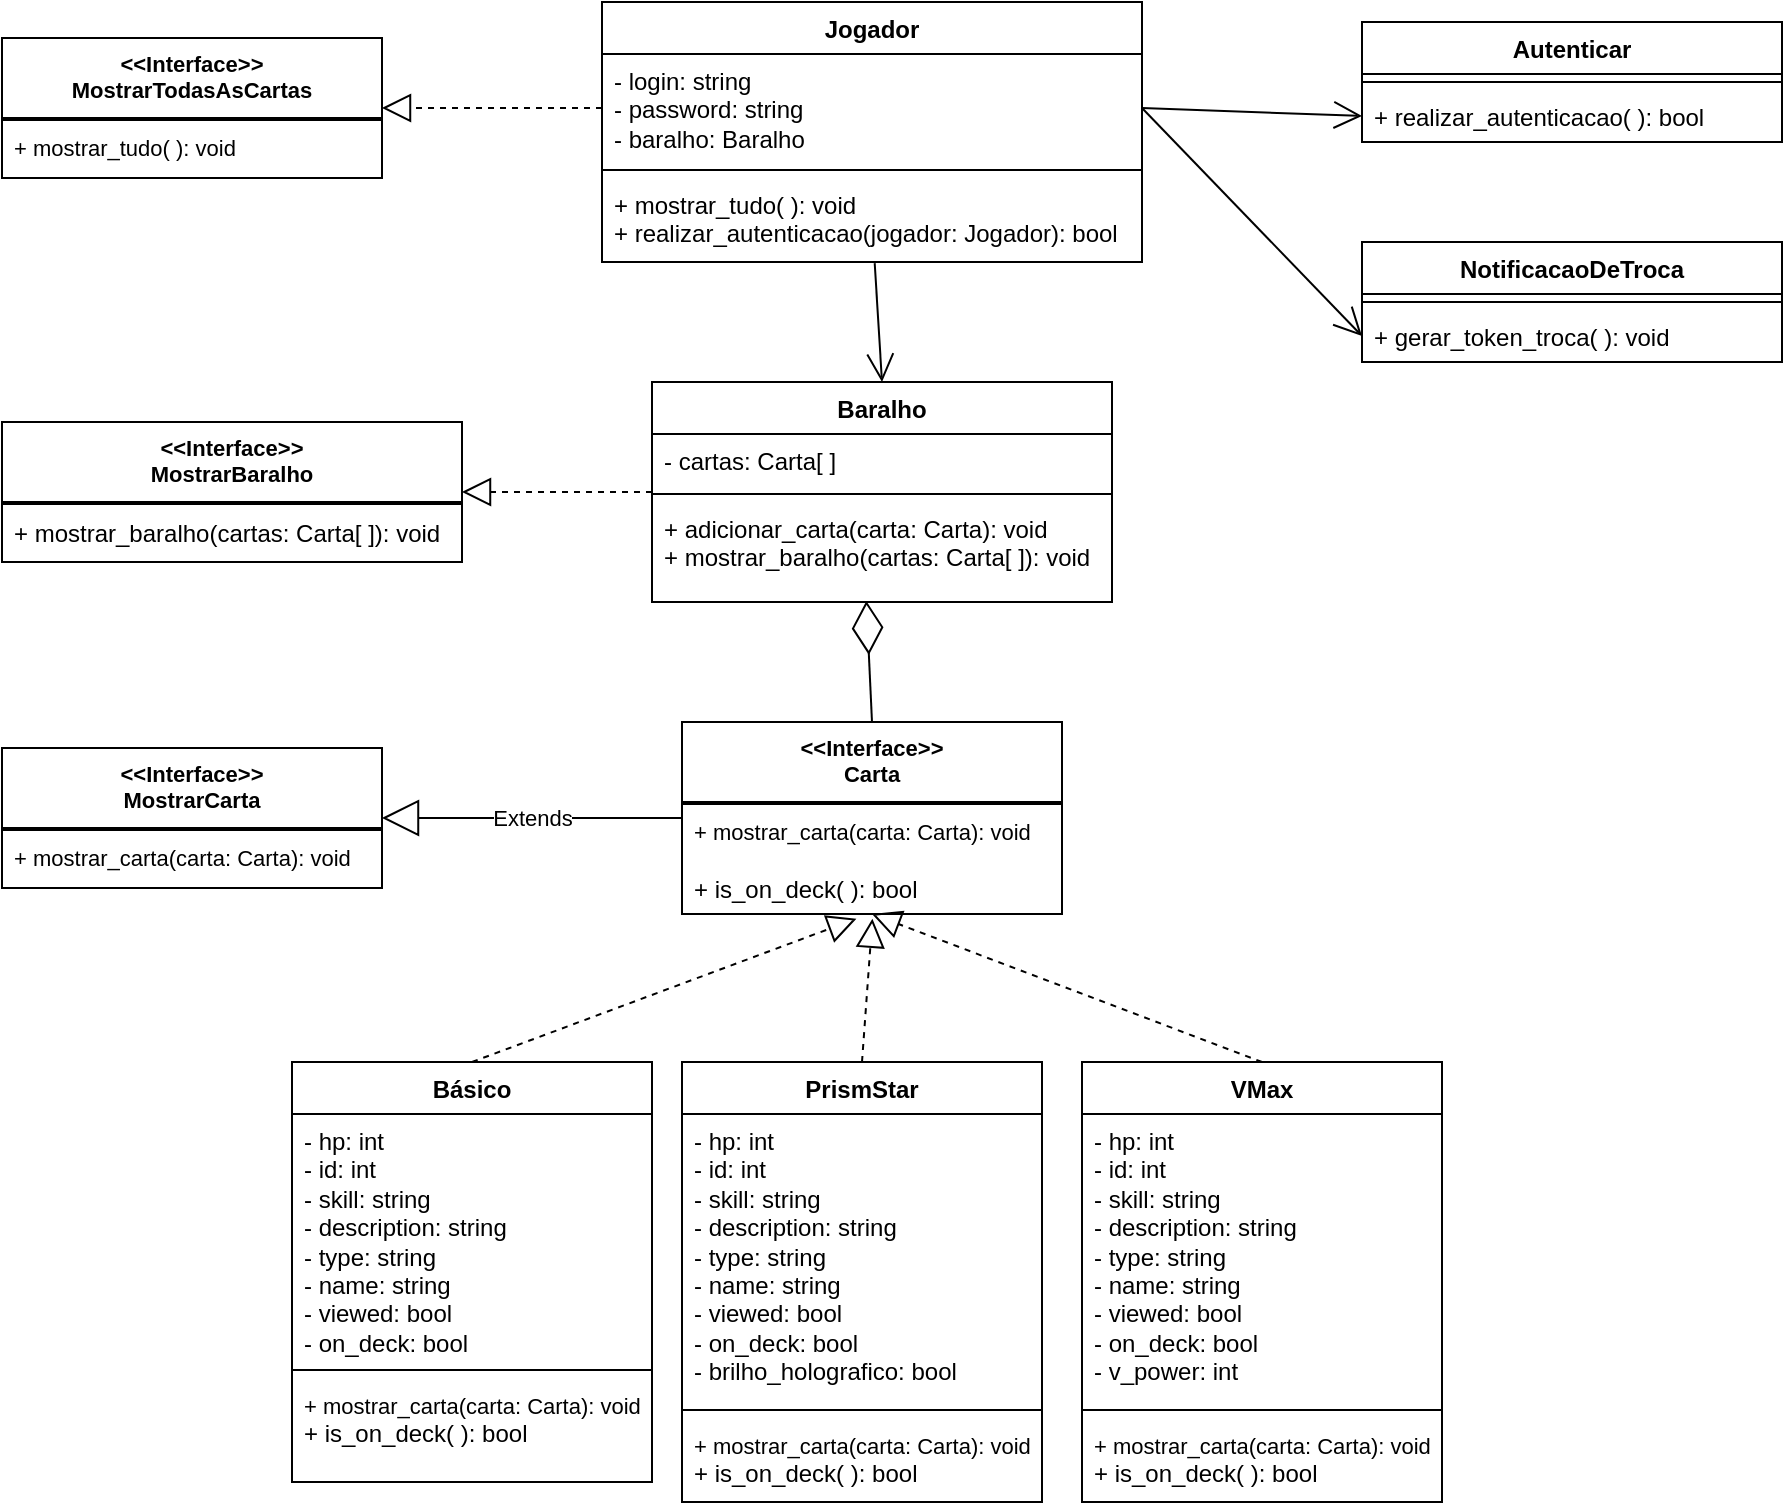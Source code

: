 <mxfile version="26.2.12" pages="2">
  <diagram id="ICe60Vcaf5BWEfbtS2US" name="Página-2">
    <mxGraphModel grid="1" page="1" gridSize="10" guides="1" tooltips="1" connect="1" arrows="1" fold="1" pageScale="1" pageWidth="827" pageHeight="1169" math="0" shadow="0">
      <root>
        <mxCell id="0" />
        <mxCell id="1" parent="0" />
        <mxCell id="o7L1IovqBsLoRN7PZMOg-1" value="&amp;lt;&amp;lt;Interface&amp;gt;&amp;gt;&lt;br&gt;MostrarCarta" style="swimlane;fontStyle=1;align=center;verticalAlign=top;childLayout=stackLayout;horizontal=1;startSize=40;horizontalStack=0;resizeParent=1;resizeParentMax=0;resizeLast=0;collapsible=1;marginBottom=0;whiteSpace=wrap;html=1;fontFamily=Helvetica;fontSize=11;fontColor=default;labelBackgroundColor=default;" vertex="1" parent="1">
          <mxGeometry x="100" y="1123" width="190" height="70" as="geometry" />
        </mxCell>
        <mxCell id="o7L1IovqBsLoRN7PZMOg-2" value="" style="line;strokeWidth=1;fillColor=none;align=left;verticalAlign=middle;spacingTop=-1;spacingLeft=3;spacingRight=3;rotatable=0;labelPosition=right;points=[];portConstraint=eastwest;strokeColor=inherit;fontFamily=Helvetica;fontSize=11;fontColor=default;labelBackgroundColor=default;" vertex="1" parent="o7L1IovqBsLoRN7PZMOg-1">
          <mxGeometry y="40" width="190" height="2" as="geometry" />
        </mxCell>
        <mxCell id="o7L1IovqBsLoRN7PZMOg-3" value="+ mostrar_carta(carta: Carta): void" style="text;strokeColor=none;fillColor=none;align=left;verticalAlign=top;spacingLeft=4;spacingRight=4;overflow=hidden;rotatable=0;points=[[0,0.5],[1,0.5]];portConstraint=eastwest;whiteSpace=wrap;html=1;fontFamily=Helvetica;fontSize=11;fontColor=default;labelBackgroundColor=default;" vertex="1" parent="o7L1IovqBsLoRN7PZMOg-1">
          <mxGeometry y="42" width="190" height="28" as="geometry" />
        </mxCell>
        <mxCell id="o7L1IovqBsLoRN7PZMOg-4" value="&amp;lt;&amp;lt;Interface&amp;gt;&amp;gt;&lt;br&gt;Carta" style="swimlane;fontStyle=1;align=center;verticalAlign=top;childLayout=stackLayout;horizontal=1;startSize=40;horizontalStack=0;resizeParent=1;resizeParentMax=0;resizeLast=0;collapsible=1;marginBottom=0;whiteSpace=wrap;html=1;fontFamily=Helvetica;fontSize=11;fontColor=default;labelBackgroundColor=default;" vertex="1" parent="1">
          <mxGeometry x="440" y="1110" width="190" height="96" as="geometry" />
        </mxCell>
        <mxCell id="o7L1IovqBsLoRN7PZMOg-5" value="" style="line;strokeWidth=1;fillColor=none;align=left;verticalAlign=middle;spacingTop=-1;spacingLeft=3;spacingRight=3;rotatable=0;labelPosition=right;points=[];portConstraint=eastwest;strokeColor=inherit;fontFamily=Helvetica;fontSize=11;fontColor=default;labelBackgroundColor=default;" vertex="1" parent="o7L1IovqBsLoRN7PZMOg-4">
          <mxGeometry y="40" width="190" height="2" as="geometry" />
        </mxCell>
        <mxCell id="o7L1IovqBsLoRN7PZMOg-6" value="+ mostrar_carta(carta: Carta): void" style="text;strokeColor=none;fillColor=none;align=left;verticalAlign=top;spacingLeft=4;spacingRight=4;overflow=hidden;rotatable=0;points=[[0,0.5],[1,0.5]];portConstraint=eastwest;whiteSpace=wrap;html=1;fontFamily=Helvetica;fontSize=11;fontColor=default;labelBackgroundColor=default;" vertex="1" parent="o7L1IovqBsLoRN7PZMOg-4">
          <mxGeometry y="42" width="190" height="28" as="geometry" />
        </mxCell>
        <mxCell id="tdboWui-0qcQyiaXPuZH-1" value="+ is_on_deck( ): bool" style="text;strokeColor=none;fillColor=none;align=left;verticalAlign=top;spacingLeft=4;spacingRight=4;overflow=hidden;rotatable=0;points=[[0,0.5],[1,0.5]];portConstraint=eastwest;whiteSpace=wrap;html=1;" vertex="1" parent="o7L1IovqBsLoRN7PZMOg-4">
          <mxGeometry y="70" width="190" height="26" as="geometry" />
        </mxCell>
        <mxCell id="o7L1IovqBsLoRN7PZMOg-7" value="PrismStar" style="swimlane;fontStyle=1;align=center;verticalAlign=top;childLayout=stackLayout;horizontal=1;startSize=26;horizontalStack=0;resizeParent=1;resizeParentMax=0;resizeLast=0;collapsible=1;marginBottom=0;whiteSpace=wrap;html=1;" vertex="1" parent="1">
          <mxGeometry x="440" y="1280" width="180" height="220" as="geometry" />
        </mxCell>
        <mxCell id="o7L1IovqBsLoRN7PZMOg-8" value="&lt;div&gt;- hp: int&lt;/div&gt;&lt;div&gt;- id: int&lt;br&gt;&lt;div&gt;- skill: string&lt;/div&gt;&lt;div&gt;- description: string&lt;/div&gt;&lt;div&gt;- type: string&lt;/div&gt;&lt;div&gt;- name: string&lt;/div&gt;&lt;div&gt;- viewed: bool&lt;/div&gt;&lt;div&gt;- on_deck: bool&lt;/div&gt;&lt;/div&gt;- brilho_holografico: bool" style="text;strokeColor=none;fillColor=none;align=left;verticalAlign=top;spacingLeft=4;spacingRight=4;overflow=hidden;rotatable=0;points=[[0,0.5],[1,0.5]];portConstraint=eastwest;whiteSpace=wrap;html=1;" vertex="1" parent="o7L1IovqBsLoRN7PZMOg-7">
          <mxGeometry y="26" width="180" height="144" as="geometry" />
        </mxCell>
        <mxCell id="o7L1IovqBsLoRN7PZMOg-9" value="" style="line;strokeWidth=1;fillColor=none;align=left;verticalAlign=middle;spacingTop=-1;spacingLeft=3;spacingRight=3;rotatable=0;labelPosition=right;points=[];portConstraint=eastwest;strokeColor=inherit;" vertex="1" parent="o7L1IovqBsLoRN7PZMOg-7">
          <mxGeometry y="170" width="180" height="8" as="geometry" />
        </mxCell>
        <mxCell id="o7L1IovqBsLoRN7PZMOg-10" value="&lt;span style=&quot;font-size: 11px;&quot;&gt;+ mostrar_carta(carta: Carta): void&lt;/span&gt;&lt;div&gt;+ is_on_deck( ): bool&lt;span style=&quot;font-size: 11px;&quot;&gt;&lt;/span&gt;&lt;/div&gt;" style="text;strokeColor=none;fillColor=none;align=left;verticalAlign=top;spacingLeft=4;spacingRight=4;overflow=hidden;rotatable=0;points=[[0,0.5],[1,0.5]];portConstraint=eastwest;whiteSpace=wrap;html=1;" vertex="1" parent="o7L1IovqBsLoRN7PZMOg-7">
          <mxGeometry y="178" width="180" height="42" as="geometry" />
        </mxCell>
        <mxCell id="o7L1IovqBsLoRN7PZMOg-11" value="VMax" style="swimlane;fontStyle=1;align=center;verticalAlign=top;childLayout=stackLayout;horizontal=1;startSize=26;horizontalStack=0;resizeParent=1;resizeParentMax=0;resizeLast=0;collapsible=1;marginBottom=0;whiteSpace=wrap;html=1;" vertex="1" parent="1">
          <mxGeometry x="640" y="1280" width="180" height="220" as="geometry" />
        </mxCell>
        <mxCell id="o7L1IovqBsLoRN7PZMOg-12" value="&lt;div&gt;- hp: int&lt;/div&gt;&lt;div&gt;- id: int&lt;br&gt;&lt;div&gt;- skill: string&lt;/div&gt;&lt;div&gt;- description: string&lt;/div&gt;&lt;div&gt;- type: string&lt;/div&gt;&lt;div&gt;- name: string&lt;/div&gt;&lt;div&gt;- viewed: bool&lt;/div&gt;&lt;div&gt;- on_deck: bool&lt;/div&gt;&lt;/div&gt;- v_power: int" style="text;strokeColor=none;fillColor=none;align=left;verticalAlign=top;spacingLeft=4;spacingRight=4;overflow=hidden;rotatable=0;points=[[0,0.5],[1,0.5]];portConstraint=eastwest;whiteSpace=wrap;html=1;" vertex="1" parent="o7L1IovqBsLoRN7PZMOg-11">
          <mxGeometry y="26" width="180" height="144" as="geometry" />
        </mxCell>
        <mxCell id="o7L1IovqBsLoRN7PZMOg-13" value="" style="line;strokeWidth=1;fillColor=none;align=left;verticalAlign=middle;spacingTop=-1;spacingLeft=3;spacingRight=3;rotatable=0;labelPosition=right;points=[];portConstraint=eastwest;strokeColor=inherit;" vertex="1" parent="o7L1IovqBsLoRN7PZMOg-11">
          <mxGeometry y="170" width="180" height="8" as="geometry" />
        </mxCell>
        <mxCell id="o7L1IovqBsLoRN7PZMOg-14" value="&lt;span style=&quot;font-size: 11px;&quot;&gt;+ mostrar_carta(carta: Carta): void&lt;/span&gt;&lt;div&gt;+ is_on_deck( ): bool&lt;span style=&quot;font-size: 11px;&quot;&gt;&lt;/span&gt;&lt;/div&gt;" style="text;strokeColor=none;fillColor=none;align=left;verticalAlign=top;spacingLeft=4;spacingRight=4;overflow=hidden;rotatable=0;points=[[0,0.5],[1,0.5]];portConstraint=eastwest;whiteSpace=wrap;html=1;" vertex="1" parent="o7L1IovqBsLoRN7PZMOg-11">
          <mxGeometry y="178" width="180" height="42" as="geometry" />
        </mxCell>
        <mxCell id="o7L1IovqBsLoRN7PZMOg-15" value="" style="endArrow=block;dashed=1;endFill=0;endSize=12;html=1;rounded=0;exitX=0.5;exitY=0;exitDx=0;exitDy=0;entryX=0.501;entryY=1.091;entryDx=0;entryDy=0;entryPerimeter=0;" edge="1" parent="1" source="o7L1IovqBsLoRN7PZMOg-7" target="tdboWui-0qcQyiaXPuZH-1">
          <mxGeometry width="160" relative="1" as="geometry">
            <mxPoint x="441" y="1240" as="sourcePoint" />
            <mxPoint x="531" y="1210" as="targetPoint" />
          </mxGeometry>
        </mxCell>
        <mxCell id="o7L1IovqBsLoRN7PZMOg-16" value="" style="endArrow=block;dashed=1;endFill=0;endSize=12;html=1;rounded=0;exitX=0.5;exitY=0;exitDx=0;exitDy=0;entryX=0.5;entryY=1;entryDx=0;entryDy=0;" edge="1" parent="1" source="o7L1IovqBsLoRN7PZMOg-11" target="o7L1IovqBsLoRN7PZMOg-4">
          <mxGeometry width="160" relative="1" as="geometry">
            <mxPoint x="441" y="1240" as="sourcePoint" />
            <mxPoint x="535" y="1200" as="targetPoint" />
          </mxGeometry>
        </mxCell>
        <mxCell id="o7L1IovqBsLoRN7PZMOg-17" value="Extends" style="endArrow=block;endSize=16;endFill=0;html=1;rounded=0;entryX=1;entryY=0.5;entryDx=0;entryDy=0;exitX=0;exitY=0.5;exitDx=0;exitDy=0;" edge="1" parent="1" source="o7L1IovqBsLoRN7PZMOg-4" target="o7L1IovqBsLoRN7PZMOg-1">
          <mxGeometry width="160" relative="1" as="geometry">
            <mxPoint x="350" y="1160" as="sourcePoint" />
            <mxPoint x="510" y="1160" as="targetPoint" />
          </mxGeometry>
        </mxCell>
        <mxCell id="o7L1IovqBsLoRN7PZMOg-18" value="&amp;lt;&amp;lt;Interface&amp;gt;&amp;gt;&lt;br&gt;MostrarBaralho" style="swimlane;fontStyle=1;align=center;verticalAlign=top;childLayout=stackLayout;horizontal=1;startSize=40;horizontalStack=0;resizeParent=1;resizeParentMax=0;resizeLast=0;collapsible=1;marginBottom=0;whiteSpace=wrap;html=1;fontFamily=Helvetica;fontSize=11;fontColor=default;labelBackgroundColor=default;" vertex="1" parent="1">
          <mxGeometry x="100" y="960" width="230" height="70" as="geometry" />
        </mxCell>
        <mxCell id="o7L1IovqBsLoRN7PZMOg-19" value="" style="line;strokeWidth=1;fillColor=none;align=left;verticalAlign=middle;spacingTop=-1;spacingLeft=3;spacingRight=3;rotatable=0;labelPosition=right;points=[];portConstraint=eastwest;strokeColor=inherit;fontFamily=Helvetica;fontSize=11;fontColor=default;labelBackgroundColor=default;" vertex="1" parent="o7L1IovqBsLoRN7PZMOg-18">
          <mxGeometry y="40" width="230" height="2" as="geometry" />
        </mxCell>
        <mxCell id="o7L1IovqBsLoRN7PZMOg-20" value="&lt;span&gt;&lt;span style=&quot;font-size: 12px;&quot;&gt;+ mostrar_baralho(cartas: Carta[ ]&lt;/span&gt;&lt;span style=&quot;color: light-dark(rgb(0, 0, 0), rgb(255, 255, 255)); font-size: 12px;&quot;&gt;): void&lt;/span&gt;&lt;/span&gt;" style="text;strokeColor=none;fillColor=none;align=left;verticalAlign=top;spacingLeft=4;spacingRight=4;overflow=hidden;rotatable=0;points=[[0,0.5],[1,0.5]];portConstraint=eastwest;whiteSpace=wrap;html=1;fontFamily=Helvetica;fontSize=11;fontColor=default;labelBackgroundColor=default;" vertex="1" parent="o7L1IovqBsLoRN7PZMOg-18">
          <mxGeometry y="42" width="230" height="28" as="geometry" />
        </mxCell>
        <mxCell id="o7L1IovqBsLoRN7PZMOg-21" value="&amp;lt;&amp;lt;Interface&amp;gt;&amp;gt;&lt;br&gt;MostrarTodasAsCartas" style="swimlane;fontStyle=1;align=center;verticalAlign=top;childLayout=stackLayout;horizontal=1;startSize=40;horizontalStack=0;resizeParent=1;resizeParentMax=0;resizeLast=0;collapsible=1;marginBottom=0;whiteSpace=wrap;html=1;fontFamily=Helvetica;fontSize=11;fontColor=default;labelBackgroundColor=default;" vertex="1" parent="1">
          <mxGeometry x="100" y="768" width="190" height="70" as="geometry" />
        </mxCell>
        <mxCell id="o7L1IovqBsLoRN7PZMOg-22" value="" style="line;strokeWidth=1;fillColor=none;align=left;verticalAlign=middle;spacingTop=-1;spacingLeft=3;spacingRight=3;rotatable=0;labelPosition=right;points=[];portConstraint=eastwest;strokeColor=inherit;fontFamily=Helvetica;fontSize=11;fontColor=default;labelBackgroundColor=default;" vertex="1" parent="o7L1IovqBsLoRN7PZMOg-21">
          <mxGeometry y="40" width="190" height="2" as="geometry" />
        </mxCell>
        <mxCell id="o7L1IovqBsLoRN7PZMOg-23" value="+ mostrar_tudo( ): void" style="text;strokeColor=none;fillColor=none;align=left;verticalAlign=top;spacingLeft=4;spacingRight=4;overflow=hidden;rotatable=0;points=[[0,0.5],[1,0.5]];portConstraint=eastwest;whiteSpace=wrap;html=1;fontFamily=Helvetica;fontSize=11;fontColor=default;labelBackgroundColor=default;" vertex="1" parent="o7L1IovqBsLoRN7PZMOg-21">
          <mxGeometry y="42" width="190" height="28" as="geometry" />
        </mxCell>
        <mxCell id="o7L1IovqBsLoRN7PZMOg-29" value="Jogador" style="swimlane;fontStyle=1;align=center;verticalAlign=top;childLayout=stackLayout;horizontal=1;startSize=26;horizontalStack=0;resizeParent=1;resizeParentMax=0;resizeLast=0;collapsible=1;marginBottom=0;whiteSpace=wrap;html=1;" vertex="1" parent="1">
          <mxGeometry x="400" y="750" width="270" height="130" as="geometry" />
        </mxCell>
        <mxCell id="o7L1IovqBsLoRN7PZMOg-30" value="- login: string&lt;div&gt;- password: string&lt;/div&gt;&lt;div&gt;- baralho: Baralho&lt;/div&gt;" style="text;strokeColor=none;fillColor=none;align=left;verticalAlign=top;spacingLeft=4;spacingRight=4;overflow=hidden;rotatable=0;points=[[0,0.5],[1,0.5]];portConstraint=eastwest;whiteSpace=wrap;html=1;" vertex="1" parent="o7L1IovqBsLoRN7PZMOg-29">
          <mxGeometry y="26" width="270" height="54" as="geometry" />
        </mxCell>
        <mxCell id="o7L1IovqBsLoRN7PZMOg-31" value="" style="line;strokeWidth=1;fillColor=none;align=left;verticalAlign=middle;spacingTop=-1;spacingLeft=3;spacingRight=3;rotatable=0;labelPosition=right;points=[];portConstraint=eastwest;strokeColor=inherit;" vertex="1" parent="o7L1IovqBsLoRN7PZMOg-29">
          <mxGeometry y="80" width="270" height="8" as="geometry" />
        </mxCell>
        <mxCell id="o7L1IovqBsLoRN7PZMOg-32" value="+ mostrar_tudo( ): void&lt;br&gt;&lt;div&gt;&lt;span style=&quot;background-color: transparent; color: light-dark(rgb(0, 0, 0), rgb(255, 255, 255));&quot;&gt;+ realizar_autenticacao&lt;/span&gt;(jogador: Jogador&lt;span style=&quot;background-color: transparent; color: light-dark(rgb(0, 0, 0), rgb(255, 255, 255));&quot;&gt;): bool&lt;/span&gt;&lt;/div&gt;" style="text;strokeColor=none;fillColor=none;align=left;verticalAlign=top;spacingLeft=4;spacingRight=4;overflow=hidden;rotatable=0;points=[[0,0.5],[1,0.5]];portConstraint=eastwest;whiteSpace=wrap;html=1;labelBackgroundColor=none;" vertex="1" parent="o7L1IovqBsLoRN7PZMOg-29">
          <mxGeometry y="88" width="270" height="42" as="geometry" />
        </mxCell>
        <mxCell id="o7L1IovqBsLoRN7PZMOg-42" value="Baralho" style="swimlane;fontStyle=1;align=center;verticalAlign=top;childLayout=stackLayout;horizontal=1;startSize=26;horizontalStack=0;resizeParent=1;resizeParentMax=0;resizeLast=0;collapsible=1;marginBottom=0;whiteSpace=wrap;html=1;" vertex="1" parent="1">
          <mxGeometry x="425" y="940" width="230" height="110" as="geometry" />
        </mxCell>
        <mxCell id="o7L1IovqBsLoRN7PZMOg-43" value="- cartas: Carta[ ]" style="text;strokeColor=none;fillColor=none;align=left;verticalAlign=top;spacingLeft=4;spacingRight=4;overflow=hidden;rotatable=0;points=[[0,0.5],[1,0.5]];portConstraint=eastwest;whiteSpace=wrap;html=1;" vertex="1" parent="o7L1IovqBsLoRN7PZMOg-42">
          <mxGeometry y="26" width="230" height="26" as="geometry" />
        </mxCell>
        <mxCell id="o7L1IovqBsLoRN7PZMOg-44" value="" style="line;strokeWidth=1;fillColor=none;align=left;verticalAlign=middle;spacingTop=-1;spacingLeft=3;spacingRight=3;rotatable=0;labelPosition=right;points=[];portConstraint=eastwest;strokeColor=inherit;" vertex="1" parent="o7L1IovqBsLoRN7PZMOg-42">
          <mxGeometry y="52" width="230" height="8" as="geometry" />
        </mxCell>
        <mxCell id="o7L1IovqBsLoRN7PZMOg-45" value="+ adicionar_carta(carta: Carta): void&lt;div&gt;+ mostrar_baralho(cartas: Carta[ ]&lt;span style=&quot;background-color: transparent; color: light-dark(rgb(0, 0, 0), rgb(255, 255, 255));&quot;&gt;): void&lt;/span&gt;&lt;/div&gt;" style="text;strokeColor=none;fillColor=none;align=left;verticalAlign=top;spacingLeft=4;spacingRight=4;overflow=hidden;rotatable=0;points=[[0,0.5],[1,0.5]];portConstraint=eastwest;whiteSpace=wrap;html=1;" vertex="1" parent="o7L1IovqBsLoRN7PZMOg-42">
          <mxGeometry y="60" width="230" height="50" as="geometry" />
        </mxCell>
        <mxCell id="o7L1IovqBsLoRN7PZMOg-47" value="" style="endArrow=block;dashed=1;endFill=0;endSize=12;html=1;rounded=0;entryX=1;entryY=0.5;entryDx=0;entryDy=0;exitX=0;exitY=0.5;exitDx=0;exitDy=0;" edge="1" parent="1" source="o7L1IovqBsLoRN7PZMOg-30" target="o7L1IovqBsLoRN7PZMOg-21">
          <mxGeometry width="160" relative="1" as="geometry">
            <mxPoint x="240" y="900" as="sourcePoint" />
            <mxPoint x="400" y="900" as="targetPoint" />
          </mxGeometry>
        </mxCell>
        <mxCell id="o7L1IovqBsLoRN7PZMOg-48" value="" style="endArrow=block;dashed=1;endFill=0;endSize=12;html=1;rounded=0;entryX=1;entryY=0.5;entryDx=0;entryDy=0;exitX=0;exitY=0.5;exitDx=0;exitDy=0;" edge="1" parent="1" source="o7L1IovqBsLoRN7PZMOg-42" target="o7L1IovqBsLoRN7PZMOg-18">
          <mxGeometry width="160" relative="1" as="geometry">
            <mxPoint x="240" y="970" as="sourcePoint" />
            <mxPoint x="400" y="970" as="targetPoint" />
          </mxGeometry>
        </mxCell>
        <mxCell id="ZcecsekqflVwkSl2uQSa-1" value="" style="endArrow=diamondThin;endFill=0;endSize=24;html=1;rounded=0;entryX=0.466;entryY=0.99;entryDx=0;entryDy=0;entryPerimeter=0;exitX=0.5;exitY=0;exitDx=0;exitDy=0;" edge="1" parent="1" source="o7L1IovqBsLoRN7PZMOg-4" target="o7L1IovqBsLoRN7PZMOg-45">
          <mxGeometry width="160" relative="1" as="geometry">
            <mxPoint x="510" y="1090" as="sourcePoint" />
            <mxPoint x="670" y="1090" as="targetPoint" />
          </mxGeometry>
        </mxCell>
        <mxCell id="YliHWJWm1tGkdh-2mwg3-1" value="Básico" style="swimlane;fontStyle=1;align=center;verticalAlign=top;childLayout=stackLayout;horizontal=1;startSize=26;horizontalStack=0;resizeParent=1;resizeParentMax=0;resizeLast=0;collapsible=1;marginBottom=0;whiteSpace=wrap;html=1;" vertex="1" parent="1">
          <mxGeometry x="245" y="1280" width="180" height="210" as="geometry" />
        </mxCell>
        <mxCell id="YliHWJWm1tGkdh-2mwg3-2" value="&lt;div&gt;- hp: int&lt;/div&gt;&lt;div&gt;- id: int&lt;br&gt;&lt;div&gt;- skill: string&lt;/div&gt;&lt;div&gt;- description: string&lt;/div&gt;&lt;div&gt;- type: string&lt;/div&gt;&lt;div&gt;- name: string&lt;/div&gt;&lt;div&gt;- viewed: bool&lt;/div&gt;&lt;div&gt;- on_deck: bool&lt;/div&gt;&lt;/div&gt;" style="text;strokeColor=none;fillColor=none;align=left;verticalAlign=top;spacingLeft=4;spacingRight=4;overflow=hidden;rotatable=0;points=[[0,0.5],[1,0.5]];portConstraint=eastwest;whiteSpace=wrap;html=1;" vertex="1" parent="YliHWJWm1tGkdh-2mwg3-1">
          <mxGeometry y="26" width="180" height="124" as="geometry" />
        </mxCell>
        <mxCell id="YliHWJWm1tGkdh-2mwg3-3" value="" style="line;strokeWidth=1;fillColor=none;align=left;verticalAlign=middle;spacingTop=-1;spacingLeft=3;spacingRight=3;rotatable=0;labelPosition=right;points=[];portConstraint=eastwest;strokeColor=inherit;" vertex="1" parent="YliHWJWm1tGkdh-2mwg3-1">
          <mxGeometry y="150" width="180" height="8" as="geometry" />
        </mxCell>
        <mxCell id="YliHWJWm1tGkdh-2mwg3-4" value="&lt;span style=&quot;font-size: 11px;&quot;&gt;+ mostrar_carta(carta: Carta): void&lt;/span&gt;&lt;div&gt;&lt;span style=&quot;color: rgba(0, 0, 0, 0); font-family: monospace; font-size: 0px; text-wrap-mode: nowrap;&quot;&gt;%3CmxGraphModel%3E%3Croot%3E%3CmxCell%20id%3D%220%22%2F%3E%3CmxCell%20id%3D%221%22%20parent%3D%220%22%2F%3E%3CmxCell%20id%3D%222%22%20value%3D%22%2B%20is_on_deck(%20)%3A%20bool%22%20style%3D%22text%3BstrokeColor%3Dnone%3BfillColor%3Dnone%3Balign%3Dleft%3BverticalAlign%3Dtop%3BspacingLeft%3D4%3BspacingRight%3D4%3Boverflow%3Dhidden%3Brotatable%3D0%3Bpoints%3D%5B%5B0%2C0.5%5D%2C%5B1%2C0.5%5D%5D%3BportConstraint%3Deastwest%3BwhiteSpace%3Dwrap%3Bhtml%3D1%3B%22%20vertex%3D%221%22%20parent%3D%221%22%3E%3CmxGeometry%20x%3D%22440%22%20y%3D%221180%22%20width%3D%22190%22%20height%3D%2226%22%20as%3D%2&lt;/span&gt;&lt;span style=&quot;background-color: transparent;&quot;&gt;+ is_on_deck( ): bool&lt;/span&gt;&lt;/div&gt;" style="text;strokeColor=none;fillColor=none;align=left;verticalAlign=top;spacingLeft=4;spacingRight=4;overflow=hidden;rotatable=0;points=[[0,0.5],[1,0.5]];portConstraint=eastwest;whiteSpace=wrap;html=1;" vertex="1" parent="YliHWJWm1tGkdh-2mwg3-1">
          <mxGeometry y="158" width="180" height="52" as="geometry" />
        </mxCell>
        <mxCell id="YliHWJWm1tGkdh-2mwg3-5" value="" style="endArrow=block;dashed=1;endFill=0;endSize=12;html=1;rounded=0;exitX=0.5;exitY=0;exitDx=0;exitDy=0;entryX=0.459;entryY=1.091;entryDx=0;entryDy=0;entryPerimeter=0;" edge="1" parent="1" source="YliHWJWm1tGkdh-2mwg3-1" target="tdboWui-0qcQyiaXPuZH-1">
          <mxGeometry width="160" relative="1" as="geometry">
            <mxPoint x="740" y="1290" as="sourcePoint" />
            <mxPoint x="550" y="1210" as="targetPoint" />
          </mxGeometry>
        </mxCell>
        <mxCell id="f6T3aF7R3jt6MAcJR06r-1" value="" style="endArrow=open;endFill=1;endSize=12;html=1;rounded=0;exitX=0.505;exitY=1.013;exitDx=0;exitDy=0;exitPerimeter=0;entryX=0.5;entryY=0;entryDx=0;entryDy=0;" edge="1" parent="1" source="o7L1IovqBsLoRN7PZMOg-32" target="o7L1IovqBsLoRN7PZMOg-42">
          <mxGeometry width="160" relative="1" as="geometry">
            <mxPoint x="460" y="850" as="sourcePoint" />
            <mxPoint x="600" y="900" as="targetPoint" />
          </mxGeometry>
        </mxCell>
        <mxCell id="jyNBmVtoNr9FPoMEycjE-1" value="Autenticar" style="swimlane;fontStyle=1;align=center;verticalAlign=top;childLayout=stackLayout;horizontal=1;startSize=26;horizontalStack=0;resizeParent=1;resizeParentMax=0;resizeLast=0;collapsible=1;marginBottom=0;whiteSpace=wrap;html=1;" vertex="1" parent="1">
          <mxGeometry x="780" y="760" width="210" height="60" as="geometry" />
        </mxCell>
        <mxCell id="jyNBmVtoNr9FPoMEycjE-3" value="" style="line;strokeWidth=1;fillColor=none;align=left;verticalAlign=middle;spacingTop=-1;spacingLeft=3;spacingRight=3;rotatable=0;labelPosition=right;points=[];portConstraint=eastwest;strokeColor=inherit;" vertex="1" parent="jyNBmVtoNr9FPoMEycjE-1">
          <mxGeometry y="26" width="210" height="8" as="geometry" />
        </mxCell>
        <mxCell id="jyNBmVtoNr9FPoMEycjE-4" value="+ realizar_autenticacao( ): bool" style="text;strokeColor=none;fillColor=none;align=left;verticalAlign=top;spacingLeft=4;spacingRight=4;overflow=hidden;rotatable=0;points=[[0,0.5],[1,0.5]];portConstraint=eastwest;whiteSpace=wrap;html=1;" vertex="1" parent="jyNBmVtoNr9FPoMEycjE-1">
          <mxGeometry y="34" width="210" height="26" as="geometry" />
        </mxCell>
        <mxCell id="jyNBmVtoNr9FPoMEycjE-5" value="NotificacaoDeTroca" style="swimlane;fontStyle=1;align=center;verticalAlign=top;childLayout=stackLayout;horizontal=1;startSize=26;horizontalStack=0;resizeParent=1;resizeParentMax=0;resizeLast=0;collapsible=1;marginBottom=0;whiteSpace=wrap;html=1;" vertex="1" parent="1">
          <mxGeometry x="780" y="870" width="210" height="60" as="geometry" />
        </mxCell>
        <mxCell id="jyNBmVtoNr9FPoMEycjE-6" value="" style="line;strokeWidth=1;fillColor=none;align=left;verticalAlign=middle;spacingTop=-1;spacingLeft=3;spacingRight=3;rotatable=0;labelPosition=right;points=[];portConstraint=eastwest;strokeColor=inherit;" vertex="1" parent="jyNBmVtoNr9FPoMEycjE-5">
          <mxGeometry y="26" width="210" height="8" as="geometry" />
        </mxCell>
        <mxCell id="jyNBmVtoNr9FPoMEycjE-7" value="+ gerar_token_troca( ): void" style="text;strokeColor=none;fillColor=none;align=left;verticalAlign=top;spacingLeft=4;spacingRight=4;overflow=hidden;rotatable=0;points=[[0,0.5],[1,0.5]];portConstraint=eastwest;whiteSpace=wrap;html=1;" vertex="1" parent="jyNBmVtoNr9FPoMEycjE-5">
          <mxGeometry y="34" width="210" height="26" as="geometry" />
        </mxCell>
        <mxCell id="jyNBmVtoNr9FPoMEycjE-8" value="" style="endArrow=open;endFill=1;endSize=12;html=1;rounded=0;exitX=1;exitY=0.5;exitDx=0;exitDy=0;entryX=0;entryY=0.5;entryDx=0;entryDy=0;" edge="1" parent="1" source="o7L1IovqBsLoRN7PZMOg-30" target="jyNBmVtoNr9FPoMEycjE-4">
          <mxGeometry width="160" relative="1" as="geometry">
            <mxPoint x="720" y="810" as="sourcePoint" />
            <mxPoint x="880" y="810" as="targetPoint" />
          </mxGeometry>
        </mxCell>
        <mxCell id="jyNBmVtoNr9FPoMEycjE-9" value="" style="endArrow=open;endFill=1;endSize=12;html=1;rounded=0;exitX=1;exitY=0.5;exitDx=0;exitDy=0;entryX=0;entryY=0.5;entryDx=0;entryDy=0;" edge="1" parent="1" source="o7L1IovqBsLoRN7PZMOg-30" target="jyNBmVtoNr9FPoMEycjE-7">
          <mxGeometry width="160" relative="1" as="geometry">
            <mxPoint x="720" y="810" as="sourcePoint" />
            <mxPoint x="880" y="810" as="targetPoint" />
          </mxGeometry>
        </mxCell>
      </root>
    </mxGraphModel>
  </diagram>
  <diagram id="nOYtmtWz1Dl7Zufv6UA3" name="Página-3">
    <mxGraphModel grid="1" page="1" gridSize="10" guides="1" tooltips="1" connect="1" arrows="1" fold="1" pageScale="1" pageWidth="827" pageHeight="1169" math="0" shadow="0">
      <root>
        <mxCell id="0" />
        <mxCell id="1" parent="0" />
        <mxCell id="9HwmQKv18-HvDcrsh5kZ-1" value="Jogador" style="shape=umlActor;verticalLabelPosition=bottom;verticalAlign=top;html=1;outlineConnect=0;" vertex="1" parent="1">
          <mxGeometry x="1866" y="304" width="30" height="60" as="geometry" />
        </mxCell>
        <mxCell id="9HwmQKv18-HvDcrsh5kZ-2" value="Troca de cartas" style="shape=umlActor;verticalLabelPosition=bottom;verticalAlign=top;html=1;outlineConnect=0;" vertex="1" parent="1">
          <mxGeometry x="1866" y="80" width="30" height="60" as="geometry" />
        </mxCell>
        <mxCell id="9HwmQKv18-HvDcrsh5kZ-3" style="edgeStyle=none;shape=connector;rounded=0;orthogonalLoop=1;jettySize=auto;html=1;entryX=0;entryY=0.5;entryDx=0;entryDy=0;strokeColor=default;align=center;verticalAlign=middle;fontFamily=Helvetica;fontSize=11;fontColor=default;labelBackgroundColor=default;startFill=0;endArrow=none;" edge="1" parent="1" source="9HwmQKv18-HvDcrsh5kZ-4" target="9HwmQKv18-HvDcrsh5kZ-7">
          <mxGeometry relative="1" as="geometry" />
        </mxCell>
        <mxCell id="9HwmQKv18-HvDcrsh5kZ-4" value="Login" style="shape=umlActor;verticalLabelPosition=bottom;verticalAlign=top;html=1;outlineConnect=0;" vertex="1" parent="1">
          <mxGeometry x="1866" y="572" width="30" height="60" as="geometry" />
        </mxCell>
        <mxCell id="9HwmQKv18-HvDcrsh5kZ-5" value="Notificação de troca" style="ellipse;whiteSpace=wrap;html=1;" vertex="1" parent="1">
          <mxGeometry x="2130" y="80" width="140" height="70" as="geometry" />
        </mxCell>
        <mxCell id="9HwmQKv18-HvDcrsh5kZ-6" value="Mostrar Todas&lt;div&gt;as cartas&lt;/div&gt;" style="ellipse;whiteSpace=wrap;html=1;" vertex="1" parent="1">
          <mxGeometry x="2080" y="234" width="140" height="70" as="geometry" />
        </mxCell>
        <mxCell id="9HwmQKv18-HvDcrsh5kZ-7" value="Realizar autenticação" style="ellipse;whiteSpace=wrap;html=1;" vertex="1" parent="1">
          <mxGeometry x="2130" y="567" width="140" height="70" as="geometry" />
        </mxCell>
        <mxCell id="9HwmQKv18-HvDcrsh5kZ-8" value="Mostrar Baralho" style="ellipse;whiteSpace=wrap;html=1;" vertex="1" parent="1">
          <mxGeometry x="2080" y="390" width="140" height="70" as="geometry" />
        </mxCell>
        <mxCell id="9HwmQKv18-HvDcrsh5kZ-9" value="Mostrar Informações de uma Carta" style="ellipse;whiteSpace=wrap;html=1;" vertex="1" parent="1">
          <mxGeometry x="2350" y="299" width="140" height="70" as="geometry" />
        </mxCell>
        <mxCell id="9HwmQKv18-HvDcrsh5kZ-10" value="Visualização dos pokemons" style="shape=umlFrame;whiteSpace=wrap;html=1;pointerEvents=0;width=120;height=30;" vertex="1" parent="1">
          <mxGeometry x="1966" y="204" width="544" height="280" as="geometry" />
        </mxCell>
        <mxCell id="9HwmQKv18-HvDcrsh5kZ-11" value="Pokedex" style="shape=umlActor;verticalLabelPosition=bottom;verticalAlign=top;html=1;" vertex="1" parent="1">
          <mxGeometry x="2597.7" y="300" width="30" height="60" as="geometry" />
        </mxCell>
        <mxCell id="9HwmQKv18-HvDcrsh5kZ-12" style="rounded=0;orthogonalLoop=1;jettySize=auto;html=1;strokeColor=default;endArrow=none;startFill=0;" edge="1" parent="1" target="9HwmQKv18-HvDcrsh5kZ-6">
          <mxGeometry relative="1" as="geometry">
            <mxPoint x="1900" y="330" as="sourcePoint" />
          </mxGeometry>
        </mxCell>
        <mxCell id="9HwmQKv18-HvDcrsh5kZ-13" style="edgeStyle=none;shape=connector;rounded=0;orthogonalLoop=1;jettySize=auto;html=1;entryX=-0.01;entryY=0.414;entryDx=0;entryDy=0;entryPerimeter=0;strokeColor=default;align=center;verticalAlign=middle;fontFamily=Helvetica;fontSize=11;fontColor=default;labelBackgroundColor=default;startFill=0;endArrow=none;" edge="1" parent="1" source="9HwmQKv18-HvDcrsh5kZ-2" target="9HwmQKv18-HvDcrsh5kZ-5">
          <mxGeometry relative="1" as="geometry" />
        </mxCell>
        <mxCell id="9HwmQKv18-HvDcrsh5kZ-14" style="edgeStyle=none;shape=connector;rounded=0;orthogonalLoop=1;jettySize=auto;html=1;entryX=1.005;entryY=0.465;entryDx=0;entryDy=0;entryPerimeter=0;strokeColor=default;align=center;verticalAlign=middle;fontFamily=Helvetica;fontSize=11;fontColor=default;labelBackgroundColor=default;startFill=0;endArrow=none;" edge="1" parent="1" source="9HwmQKv18-HvDcrsh5kZ-11">
          <mxGeometry relative="1" as="geometry">
            <mxPoint x="2510" y="329.2" as="targetPoint" />
          </mxGeometry>
        </mxCell>
        <mxCell id="rQZF8S4ov2Pw6zdzun31-1" value="&amp;lt;&amp;lt;extends&amp;gt;&amp;gt;" style="endArrow=open;endSize=12;dashed=1;html=1;rounded=0;strokeColor=default;align=center;verticalAlign=middle;fontFamily=Helvetica;fontSize=11;fontColor=default;labelBackgroundColor=default;entryX=1;entryY=0.5;entryDx=0;entryDy=0;exitX=0;exitY=0.5;exitDx=0;exitDy=0;" edge="1" parent="1" source="9HwmQKv18-HvDcrsh5kZ-9" target="9HwmQKv18-HvDcrsh5kZ-8">
          <mxGeometry width="160" relative="1" as="geometry">
            <mxPoint x="2200" y="447" as="sourcePoint" />
            <mxPoint x="2092" y="577" as="targetPoint" />
          </mxGeometry>
        </mxCell>
        <mxCell id="rQZF8S4ov2Pw6zdzun31-2" value="&amp;lt;&amp;lt;extends&amp;gt;&amp;gt;" style="endArrow=open;endSize=12;dashed=1;html=1;rounded=0;strokeColor=default;align=center;verticalAlign=middle;fontFamily=Helvetica;fontSize=11;fontColor=default;labelBackgroundColor=default;entryX=0.965;entryY=0.403;entryDx=0;entryDy=0;entryPerimeter=0;exitX=0;exitY=0.5;exitDx=0;exitDy=0;" edge="1" parent="1" source="9HwmQKv18-HvDcrsh5kZ-9" target="9HwmQKv18-HvDcrsh5kZ-6">
          <mxGeometry width="160" relative="1" as="geometry">
            <mxPoint x="2189.996" y="261.0" as="sourcePoint" />
            <mxPoint x="2132.35" y="364" as="targetPoint" />
          </mxGeometry>
        </mxCell>
        <mxCell id="f6y6xtlS9dZYyQtMa28R-1" style="rounded=0;orthogonalLoop=1;jettySize=auto;html=1;strokeColor=default;endArrow=none;startFill=0;entryX=0;entryY=0.5;entryDx=0;entryDy=0;" edge="1" parent="1" target="9HwmQKv18-HvDcrsh5kZ-8">
          <mxGeometry relative="1" as="geometry">
            <mxPoint x="1900" y="330" as="sourcePoint" />
            <mxPoint x="2011" y="325" as="targetPoint" />
          </mxGeometry>
        </mxCell>
      </root>
    </mxGraphModel>
  </diagram>
</mxfile>
